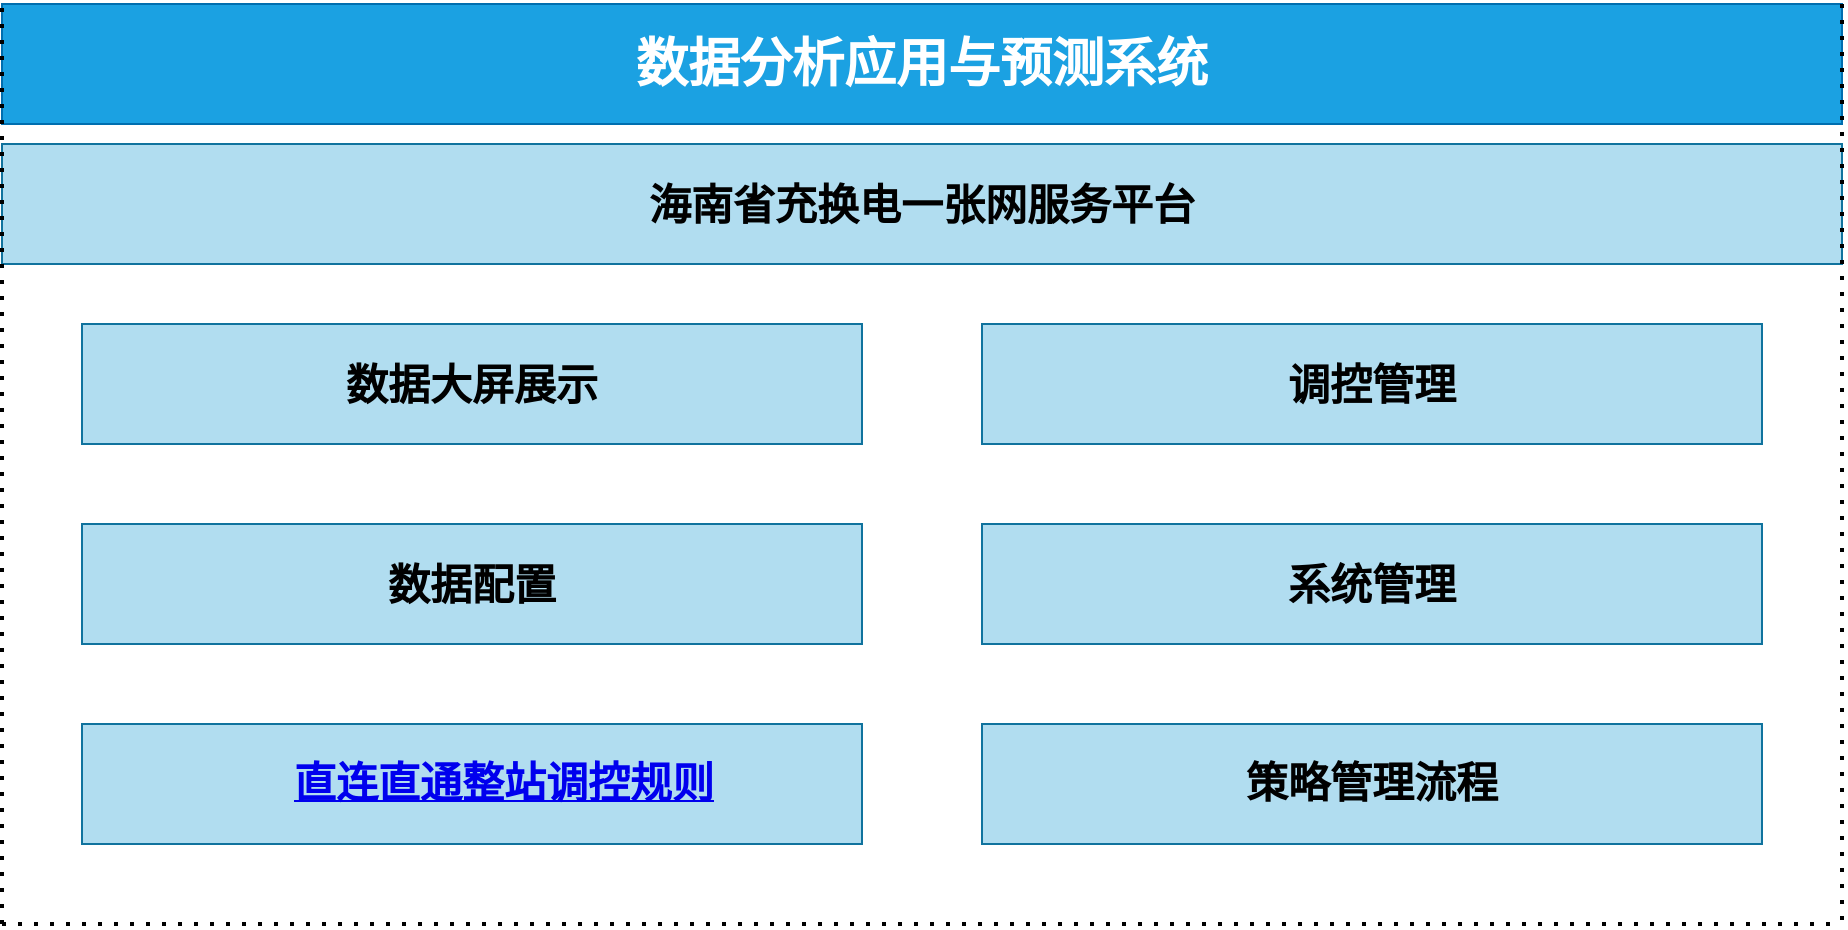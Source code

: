 <mxfile version="24.7.1" type="github">
  <diagram name="Page-1" id="12e1b939-464a-85fe-373e-61e167be1490">
    <mxGraphModel dx="1750" dy="870" grid="1" gridSize="10" guides="1" tooltips="1" connect="1" arrows="1" fold="1" page="1" pageScale="1.5" pageWidth="1169" pageHeight="826" background="none" math="0" shadow="0">
      <root>
        <mxCell id="0" />
        <mxCell id="1" parent="0" />
        <mxCell id="GmhpfA-KI1yeRrbkVghF-1" value="&lt;h1&gt;&lt;font style=&quot;font-size: 26px;&quot;&gt;数据分析应用与预测系统&lt;/font&gt;&lt;/h1&gt;" style="rounded=0;whiteSpace=wrap;html=1;fillColor=#1ba1e2;strokeColor=#006EAF;fontColor=#ffffff;" vertex="1" parent="1">
          <mxGeometry x="520" y="420" width="920" height="60" as="geometry" />
        </mxCell>
        <mxCell id="GmhpfA-KI1yeRrbkVghF-2" value="&lt;h1&gt;&lt;span style=&quot;font-family: 宋体;&quot;&gt;&lt;font style=&quot;font-size: 21px;&quot;&gt;海南省充换电一张网服务平台&lt;/font&gt;&lt;/span&gt;&lt;/h1&gt;" style="rounded=0;whiteSpace=wrap;html=1;fillColor=#b1ddf0;strokeColor=#10739e;" vertex="1" parent="1">
          <mxGeometry x="520" y="490" width="920" height="60" as="geometry" />
        </mxCell>
        <mxCell id="GmhpfA-KI1yeRrbkVghF-3" value="" style="endArrow=none;dashed=1;html=1;dashPattern=1 3;strokeWidth=2;rounded=0;entryX=0;entryY=0;entryDx=0;entryDy=0;" edge="1" parent="1" target="GmhpfA-KI1yeRrbkVghF-1">
          <mxGeometry width="50" height="50" relative="1" as="geometry">
            <mxPoint x="520" y="880" as="sourcePoint" />
            <mxPoint x="830" y="710" as="targetPoint" />
          </mxGeometry>
        </mxCell>
        <mxCell id="GmhpfA-KI1yeRrbkVghF-4" value="" style="endArrow=none;dashed=1;html=1;dashPattern=1 3;strokeWidth=2;rounded=0;" edge="1" parent="1">
          <mxGeometry width="50" height="50" relative="1" as="geometry">
            <mxPoint x="520" y="880" as="sourcePoint" />
            <mxPoint x="1440" y="880" as="targetPoint" />
          </mxGeometry>
        </mxCell>
        <mxCell id="GmhpfA-KI1yeRrbkVghF-5" value="" style="endArrow=none;dashed=1;html=1;dashPattern=1 3;strokeWidth=2;rounded=0;exitX=1;exitY=0;exitDx=0;exitDy=0;" edge="1" parent="1" source="GmhpfA-KI1yeRrbkVghF-1">
          <mxGeometry width="50" height="50" relative="1" as="geometry">
            <mxPoint x="1480" y="570" as="sourcePoint" />
            <mxPoint x="1440" y="880" as="targetPoint" />
          </mxGeometry>
        </mxCell>
        <mxCell id="GmhpfA-KI1yeRrbkVghF-6" value="&lt;h2 style=&quot;font-size: 21px;&quot;&gt;数据大屏展示&lt;/h2&gt;" style="rounded=0;whiteSpace=wrap;html=1;fillColor=#b1ddf0;strokeColor=#10739e;" vertex="1" parent="1">
          <mxGeometry x="560" y="580" width="390" height="60" as="geometry" />
        </mxCell>
        <mxCell id="GmhpfA-KI1yeRrbkVghF-7" value="&lt;h2 style=&quot;font-size: 21px;&quot;&gt;调控管理&lt;/h2&gt;" style="rounded=0;whiteSpace=wrap;html=1;fillColor=#b1ddf0;strokeColor=#10739e;" vertex="1" parent="1">
          <mxGeometry x="1010" y="580" width="390" height="60" as="geometry" />
        </mxCell>
        <mxCell id="GmhpfA-KI1yeRrbkVghF-8" value="&lt;h2 style=&quot;font-size: 21px;&quot;&gt;数据配置&lt;/h2&gt;" style="rounded=0;whiteSpace=wrap;html=1;fillColor=#b1ddf0;strokeColor=#10739e;" vertex="1" parent="1">
          <mxGeometry x="560" y="680" width="390" height="60" as="geometry" />
        </mxCell>
        <mxCell id="GmhpfA-KI1yeRrbkVghF-9" value="&lt;h2 style=&quot;font-size: 21px;&quot;&gt;系统管理&lt;/h2&gt;" style="rounded=0;whiteSpace=wrap;html=1;fillColor=#b1ddf0;strokeColor=#10739e;" vertex="1" parent="1">
          <mxGeometry x="1010" y="680" width="390" height="60" as="geometry" />
        </mxCell>
        <mxCell id="GmhpfA-KI1yeRrbkVghF-10" value="&lt;h2 style=&quot;text-indent:24.0pt;mso-list:l0 level3 lfo1&quot;&gt;&lt;a name=&quot;_Toc10984&quot;&gt;&lt;span style=&quot;font-family:宋体;mso-ascii-font-family:&lt;br/&gt;&amp;quot;Times New Roman&amp;quot;;mso-hansi-font-family:&amp;quot;Times New Roman&amp;quot;&quot;&gt;&lt;font style=&quot;font-size: 21px;&quot;&gt;直连直通整站调控规则&lt;/font&gt;&lt;/span&gt;&lt;/a&gt;&lt;/h2&gt;" style="rounded=0;whiteSpace=wrap;html=1;fillColor=#b1ddf0;strokeColor=#10739e;" vertex="1" parent="1">
          <mxGeometry x="560" y="780" width="390" height="60" as="geometry" />
        </mxCell>
        <mxCell id="GmhpfA-KI1yeRrbkVghF-11" value="&lt;h2&gt;&lt;span style=&quot;line-height: 150%; font-family: 宋体; font-size: 21px;&quot;&gt;策略管理流程&lt;/span&gt;&lt;/h2&gt;" style="rounded=0;whiteSpace=wrap;html=1;fillColor=#b1ddf0;strokeColor=#10739e;" vertex="1" parent="1">
          <mxGeometry x="1010" y="780" width="390" height="60" as="geometry" />
        </mxCell>
      </root>
    </mxGraphModel>
  </diagram>
</mxfile>
